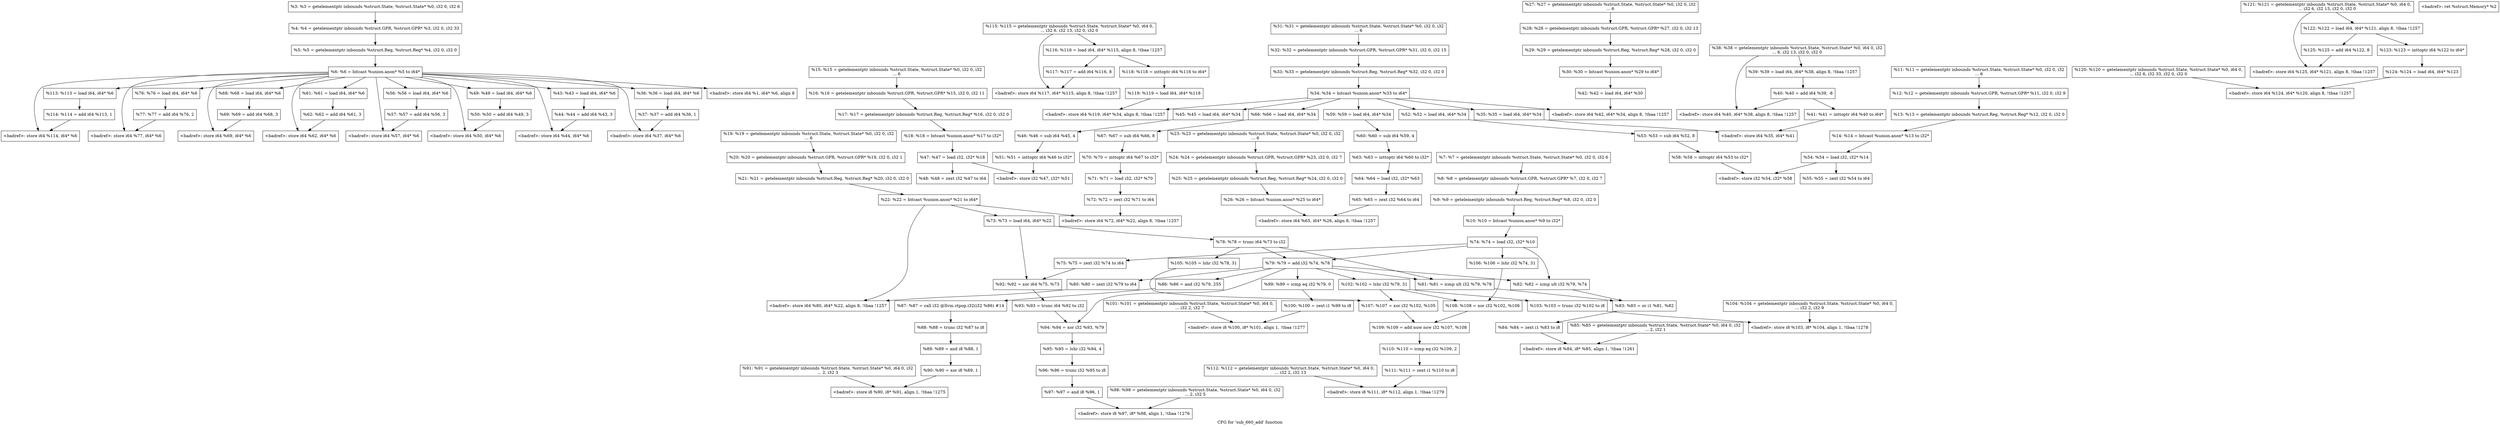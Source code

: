 digraph "CFG for 'sub_660_add' function" {
	label="CFG for 'sub_660_add' function";

	Node0x5617a6471128 [shape=record,label="{%3:  %3 = getelementptr inbounds %struct.State, %struct.State* %0, i32 0, i32 6}"];
	Node0x5617a6471128 -> Node0x5617a64711c8;
	Node0x5617a64711c8 [shape=record,label="{%4:  %4 = getelementptr inbounds %struct.GPR, %struct.GPR* %3, i32 0, i32 33}"];
	Node0x5617a64711c8 -> Node0x5617a64712b8;
	Node0x5617a64712b8 [shape=record,label="{%5:  %5 = getelementptr inbounds %struct.Reg, %struct.Reg* %4, i32 0, i32 0}"];
	Node0x5617a64712b8 -> Node0x5617a6471098;
	Node0x5617a6471098 [shape=record,label="{%6:  %6 = bitcast %union.anon* %5 to i64*}"];
	Node0x5617a6471098 -> Node0x5617a647b830;
	Node0x5617a6471098 -> Node0x5617a647b738;
	Node0x5617a6471098 -> Node0x5617a647a160;
	Node0x5617a6471098 -> Node0x5617a647a068;
	Node0x5617a6471098 -> Node0x5617a6479d40;
	Node0x5617a6471098 -> Node0x5617a6479c48;
	Node0x5617a6471098 -> Node0x5617a6479710;
	Node0x5617a6471098 -> Node0x5617a6479618;
	Node0x5617a6471098 -> Node0x5617a64793f0;
	Node0x5617a6471098 -> Node0x5617a64792f8;
	Node0x5617a6471098 -> Node0x5617a6479010;
	Node0x5617a6471098 -> Node0x5617a6478f18;
	Node0x5617a6471098 -> Node0x5617a6478c90;
	Node0x5617a6471098 -> Node0x5617a6478b98;
	Node0x5617a6471098 -> Node0x5617a64787a0;
	Node0x5617a6471098 -> Node0x5617a64786a8;
	Node0x5617a6471098 -> Node0x5617a6471340;
	Node0x5617a6471340 [shape=record,label="{\<badref\>:  store i64 %1, i64* %6, align 8}"];
	Node0x5617a64713d8 [shape=record,label="{%7:  %7 = getelementptr inbounds %struct.State, %struct.State* %0, i32 0, i32 6}"];
	Node0x5617a64713d8 -> Node0x5617a6471478;
	Node0x5617a6471478 [shape=record,label="{%8:  %8 = getelementptr inbounds %struct.GPR, %struct.GPR* %7, i32 0, i32 7}"];
	Node0x5617a6471478 -> Node0x5617a64715a8;
	Node0x5617a64715a8 [shape=record,label="{%9:  %9 = getelementptr inbounds %struct.Reg, %struct.Reg* %8, i32 0, i32 0}"];
	Node0x5617a64715a8 -> Node0x5617a6471618;
	Node0x5617a6471618 [shape=record,label="{%10:  %10 = bitcast %union.anon* %9 to i32*}"];
	Node0x5617a6471618 -> Node0x5617a6479fa8;
	Node0x5617a64716a8 [shape=record,label="{%11:  %11 = getelementptr inbounds %struct.State, %struct.State* %0, i32 0, i32\l... 6}"];
	Node0x5617a64716a8 -> Node0x5617a6471748;
	Node0x5617a6471748 [shape=record,label="{%12:  %12 = getelementptr inbounds %struct.GPR, %struct.GPR* %11, i32 0, i32 9}"];
	Node0x5617a6471748 -> Node0x5617a64717e8;
	Node0x5617a64717e8 [shape=record,label="{%13:  %13 = getelementptr inbounds %struct.Reg, %struct.Reg* %12, i32 0, i32 0}"];
	Node0x5617a64717e8 -> Node0x5617a6471858;
	Node0x5617a6471858 [shape=record,label="{%14:  %14 = bitcast %union.anon* %13 to i32*}"];
	Node0x5617a6471858 -> Node0x5617a6479238;
	Node0x5617a64718e8 [shape=record,label="{%15:  %15 = getelementptr inbounds %struct.State, %struct.State* %0, i32 0, i32\l... 6}"];
	Node0x5617a64718e8 -> Node0x5617a6471988;
	Node0x5617a6471988 [shape=record,label="{%16:  %16 = getelementptr inbounds %struct.GPR, %struct.GPR* %15, i32 0, i32 11}"];
	Node0x5617a6471988 -> Node0x5617a6471b38;
	Node0x5617a6471b38 [shape=record,label="{%17:  %17 = getelementptr inbounds %struct.Reg, %struct.Reg* %16, i32 0, i32 0}"];
	Node0x5617a6471b38 -> Node0x5617a6471ba8;
	Node0x5617a6471ba8 [shape=record,label="{%18:  %18 = bitcast %union.anon* %17 to i32*}"];
	Node0x5617a6471ba8 -> Node0x5617a6478e58;
	Node0x5617a6471c38 [shape=record,label="{%19:  %19 = getelementptr inbounds %struct.State, %struct.State* %0, i32 0, i32\l... 6}"];
	Node0x5617a6471c38 -> Node0x5617a6471cd8;
	Node0x5617a6471cd8 [shape=record,label="{%20:  %20 = getelementptr inbounds %struct.GPR, %struct.GPR* %19, i32 0, i32 1}"];
	Node0x5617a6471cd8 -> Node0x5617a6477e08;
	Node0x5617a6477e08 [shape=record,label="{%21:  %21 = getelementptr inbounds %struct.Reg, %struct.Reg* %20, i32 0, i32 0}"];
	Node0x5617a6477e08 -> Node0x5617a64714e8;
	Node0x5617a64714e8 [shape=record,label="{%22:  %22 = bitcast %union.anon* %21 to i64*}"];
	Node0x5617a64714e8 -> Node0x5617a647a320;
	Node0x5617a64714e8 -> Node0x5617a6479f48;
	Node0x5617a64714e8 -> Node0x5617a6479ee0;
	Node0x5617a6477ea8 [shape=record,label="{%23:  %23 = getelementptr inbounds %struct.State, %struct.State* %0, i32 0, i32\l... 6}"];
	Node0x5617a6477ea8 -> Node0x5617a6477f48;
	Node0x5617a6477f48 [shape=record,label="{%24:  %24 = getelementptr inbounds %struct.GPR, %struct.GPR* %23, i32 0, i32 7}"];
	Node0x5617a6477f48 -> Node0x5617a6477fe8;
	Node0x5617a6477fe8 [shape=record,label="{%25:  %25 = getelementptr inbounds %struct.Reg, %struct.Reg* %24, i32 0, i32 0}"];
	Node0x5617a6477fe8 -> Node0x5617a6478058;
	Node0x5617a6478058 [shape=record,label="{%26:  %26 = bitcast %union.anon* %25 to i64*}"];
	Node0x5617a6478058 -> Node0x5617a64784b0;
	Node0x5617a64780e8 [shape=record,label="{%27:  %27 = getelementptr inbounds %struct.State, %struct.State* %0, i32 0, i32\l... 6}"];
	Node0x5617a64780e8 -> Node0x5617a6478188;
	Node0x5617a6478188 [shape=record,label="{%28:  %28 = getelementptr inbounds %struct.GPR, %struct.GPR* %27, i32 0, i32 13}"];
	Node0x5617a6478188 -> Node0x5617a6478228;
	Node0x5617a6478228 [shape=record,label="{%29:  %29 = getelementptr inbounds %struct.Reg, %struct.Reg* %28, i32 0, i32 0}"];
	Node0x5617a6478228 -> Node0x5617a6478298;
	Node0x5617a6478298 [shape=record,label="{%30:  %30 = bitcast %union.anon* %29 to i64*}"];
	Node0x5617a6478298 -> Node0x5617a6478b38;
	Node0x5617a6478328 [shape=record,label="{%31:  %31 = getelementptr inbounds %struct.State, %struct.State* %0, i32 0, i32\l... 6}"];
	Node0x5617a6478328 -> Node0x5617a64783c8;
	Node0x5617a64783c8 [shape=record,label="{%32:  %32 = getelementptr inbounds %struct.GPR, %struct.GPR* %31, i32 0, i32 15}"];
	Node0x5617a64783c8 -> Node0x5617a6471a28;
	Node0x5617a6471a28 [shape=record,label="{%33:  %33 = getelementptr inbounds %struct.Reg, %struct.Reg* %32, i32 0, i32 0}"];
	Node0x5617a6471a28 -> Node0x5617a6471a98;
	Node0x5617a6471a98 [shape=record,label="{%34:  %34 = bitcast %union.anon* %33 to i64*}"];
	Node0x5617a6471a98 -> Node0x5617a647bb40;
	Node0x5617a6471a98 -> Node0x5617a6478518;
	Node0x5617a6471a98 -> Node0x5617a6479538;
	Node0x5617a6471a98 -> Node0x5617a6479158;
	Node0x5617a6471a98 -> Node0x5617a6478d78;
	Node0x5617a6471a98 -> Node0x5617a6478d10;
	Node0x5617a6471a98 -> Node0x5617a6478648;
	Node0x5617a6478648 [shape=record,label="{%35:  %35 = load i64, i64* %34}"];
	Node0x5617a6478648 -> Node0x5617a6478a50;
	Node0x5617a64786a8 [shape=record,label="{%36:  %36 = load i64, i64* %6}"];
	Node0x5617a64786a8 -> Node0x5617a6478720;
	Node0x5617a6478720 [shape=record,label="{%37:  %37 = add i64 %36, 1}"];
	Node0x5617a6478720 -> Node0x5617a64787a0;
	Node0x5617a64787a0 [shape=record,label="{\<badref\>:  store i64 %37, i64* %6}"];
	Node0x5617a6478880 [shape=record,label="{%38:  %38 = getelementptr inbounds %struct.State, %struct.State* %0, i64 0, i32\l... 6, i32 13, i32 0, i32 0}"];
	Node0x5617a6478880 -> Node0x5617a6478ad0;
	Node0x5617a6478880 -> Node0x5617a64788f8;
	Node0x5617a64788f8 [shape=record,label="{%39:  %39 = load i64, i64* %38, align 8, !tbaa !1257}"];
	Node0x5617a64788f8 -> Node0x5617a6478970;
	Node0x5617a6478970 [shape=record,label="{%40:  %40 = add i64 %39, -8}"];
	Node0x5617a6478970 -> Node0x5617a6478ad0;
	Node0x5617a6478970 -> Node0x5617a64789d8;
	Node0x5617a64789d8 [shape=record,label="{%41:  %41 = inttoptr i64 %40 to i64*}"];
	Node0x5617a64789d8 -> Node0x5617a6478a50;
	Node0x5617a6478a50 [shape=record,label="{\<badref\>:  store i64 %35, i64* %41}"];
	Node0x5617a6478ad0 [shape=record,label="{\<badref\>:  store i64 %40, i64* %38, align 8, !tbaa !1257}"];
	Node0x5617a6478b38 [shape=record,label="{%42:  %42 = load i64, i64* %30}"];
	Node0x5617a6478b38 -> Node0x5617a6478d10;
	Node0x5617a6478b98 [shape=record,label="{%43:  %43 = load i64, i64* %6}"];
	Node0x5617a6478b98 -> Node0x5617a6478c10;
	Node0x5617a6478c10 [shape=record,label="{%44:  %44 = add i64 %43, 3}"];
	Node0x5617a6478c10 -> Node0x5617a6478c90;
	Node0x5617a6478c90 [shape=record,label="{\<badref\>:  store i64 %44, i64* %6}"];
	Node0x5617a6478d10 [shape=record,label="{\<badref\>:  store i64 %42, i64* %34, align 8, !tbaa !1257}"];
	Node0x5617a6478d78 [shape=record,label="{%45:  %45 = load i64, i64* %34}"];
	Node0x5617a6478d78 -> Node0x5617a6478df0;
	Node0x5617a6478df0 [shape=record,label="{%46:  %46 = sub i64 %45, 4}"];
	Node0x5617a6478df0 -> Node0x5617a6479078;
	Node0x5617a6478e58 [shape=record,label="{%47:  %47 = load i32, i32* %18}"];
	Node0x5617a6478e58 -> Node0x5617a64790f0;
	Node0x5617a6478e58 -> Node0x5617a6478eb8;
	Node0x5617a6478eb8 [shape=record,label="{%48:  %48 = zext i32 %47 to i64}"];
	Node0x5617a6478f18 [shape=record,label="{%49:  %49 = load i64, i64* %6}"];
	Node0x5617a6478f18 -> Node0x5617a6478f90;
	Node0x5617a6478f90 [shape=record,label="{%50:  %50 = add i64 %49, 3}"];
	Node0x5617a6478f90 -> Node0x5617a6479010;
	Node0x5617a6479010 [shape=record,label="{\<badref\>:  store i64 %50, i64* %6}"];
	Node0x5617a6479078 [shape=record,label="{%51:  %51 = inttoptr i64 %46 to i32*}"];
	Node0x5617a6479078 -> Node0x5617a64790f0;
	Node0x5617a64790f0 [shape=record,label="{\<badref\>:  store i32 %47, i32* %51}"];
	Node0x5617a6479158 [shape=record,label="{%52:  %52 = load i64, i64* %34}"];
	Node0x5617a6479158 -> Node0x5617a64791d0;
	Node0x5617a64791d0 [shape=record,label="{%53:  %53 = sub i64 %52, 8}"];
	Node0x5617a64791d0 -> Node0x5617a6479458;
	Node0x5617a6479238 [shape=record,label="{%54:  %54 = load i32, i32* %14}"];
	Node0x5617a6479238 -> Node0x5617a64794d0;
	Node0x5617a6479238 -> Node0x5617a6479298;
	Node0x5617a6479298 [shape=record,label="{%55:  %55 = zext i32 %54 to i64}"];
	Node0x5617a64792f8 [shape=record,label="{%56:  %56 = load i64, i64* %6}"];
	Node0x5617a64792f8 -> Node0x5617a6479370;
	Node0x5617a6479370 [shape=record,label="{%57:  %57 = add i64 %56, 3}"];
	Node0x5617a6479370 -> Node0x5617a64793f0;
	Node0x5617a64793f0 [shape=record,label="{\<badref\>:  store i64 %57, i64* %6}"];
	Node0x5617a6479458 [shape=record,label="{%58:  %58 = inttoptr i64 %53 to i32*}"];
	Node0x5617a6479458 -> Node0x5617a64794d0;
	Node0x5617a64794d0 [shape=record,label="{\<badref\>:  store i32 %54, i32* %58}"];
	Node0x5617a6479538 [shape=record,label="{%59:  %59 = load i64, i64* %34}"];
	Node0x5617a6479538 -> Node0x5617a64795b0;
	Node0x5617a64795b0 [shape=record,label="{%60:  %60 = sub i64 %59, 4}"];
	Node0x5617a64795b0 -> Node0x5617a6479778;
	Node0x5617a6479618 [shape=record,label="{%61:  %61 = load i64, i64* %6}"];
	Node0x5617a6479618 -> Node0x5617a6479690;
	Node0x5617a6479690 [shape=record,label="{%62:  %62 = add i64 %61, 3}"];
	Node0x5617a6479690 -> Node0x5617a6479710;
	Node0x5617a6479710 [shape=record,label="{\<badref\>:  store i64 %62, i64* %6}"];
	Node0x5617a6479778 [shape=record,label="{%63:  %63 = inttoptr i64 %60 to i32*}"];
	Node0x5617a6479778 -> Node0x5617a64797d8;
	Node0x5617a64797d8 [shape=record,label="{%64:  %64 = load i32, i32* %63}"];
	Node0x5617a64797d8 -> Node0x5617a6478438;
	Node0x5617a6478438 [shape=record,label="{%65:  %65 = zext i32 %64 to i64}"];
	Node0x5617a6478438 -> Node0x5617a64784b0;
	Node0x5617a64784b0 [shape=record,label="{\<badref\>:  store i64 %65, i64* %26, align 8, !tbaa !1257}"];
	Node0x5617a6478518 [shape=record,label="{%66:  %66 = load i64, i64* %34}"];
	Node0x5617a6478518 -> Node0x5617a6478590;
	Node0x5617a6478590 [shape=record,label="{%67:  %67 = sub i64 %66, 8}"];
	Node0x5617a6478590 -> Node0x5617a6479da8;
	Node0x5617a6479c48 [shape=record,label="{%68:  %68 = load i64, i64* %6}"];
	Node0x5617a6479c48 -> Node0x5617a6479cc0;
	Node0x5617a6479cc0 [shape=record,label="{%69:  %69 = add i64 %68, 3}"];
	Node0x5617a6479cc0 -> Node0x5617a6479d40;
	Node0x5617a6479d40 [shape=record,label="{\<badref\>:  store i64 %69, i64* %6}"];
	Node0x5617a6479da8 [shape=record,label="{%70:  %70 = inttoptr i64 %67 to i32*}"];
	Node0x5617a6479da8 -> Node0x5617a6479e08;
	Node0x5617a6479e08 [shape=record,label="{%71:  %71 = load i32, i32* %70}"];
	Node0x5617a6479e08 -> Node0x5617a6479e68;
	Node0x5617a6479e68 [shape=record,label="{%72:  %72 = zext i32 %71 to i64}"];
	Node0x5617a6479e68 -> Node0x5617a6479ee0;
	Node0x5617a6479ee0 [shape=record,label="{\<badref\>:  store i64 %72, i64* %22, align 8, !tbaa !1257}"];
	Node0x5617a6479f48 [shape=record,label="{%73:  %73 = load i64, i64* %22}"];
	Node0x5617a6479f48 -> Node0x5617a647aa70;
	Node0x5617a6479f48 -> Node0x5617a647a1c8;
	Node0x5617a6479fa8 [shape=record,label="{%74:  %74 = load i32, i32* %10}"];
	Node0x5617a6479fa8 -> Node0x5617a647b330;
	Node0x5617a6479fa8 -> Node0x5617a647a420;
	Node0x5617a6479fa8 -> Node0x5617a647a240;
	Node0x5617a6479fa8 -> Node0x5617a647a008;
	Node0x5617a647a008 [shape=record,label="{%75:  %75 = zext i32 %74 to i64}"];
	Node0x5617a647a008 -> Node0x5617a647aa70;
	Node0x5617a647a068 [shape=record,label="{%76:  %76 = load i64, i64* %6}"];
	Node0x5617a647a068 -> Node0x5617a647a0e0;
	Node0x5617a647a0e0 [shape=record,label="{%77:  %77 = add i64 %76, 2}"];
	Node0x5617a647a0e0 -> Node0x5617a647a160;
	Node0x5617a647a160 [shape=record,label="{\<badref\>:  store i64 %77, i64* %6}"];
	Node0x5617a647a1c8 [shape=record,label="{%78:  %78 = trunc i64 %73 to i32}"];
	Node0x5617a647a1c8 -> Node0x5617a647b2b0;
	Node0x5617a647a1c8 -> Node0x5617a647a3a0;
	Node0x5617a647a1c8 -> Node0x5617a647a240;
	Node0x5617a647a240 [shape=record,label="{%79:  %79 = add i32 %74, %78}"];
	Node0x5617a647a240 -> Node0x5617a647b090;
	Node0x5617a647a240 -> Node0x5617a647ae70;
	Node0x5617a647a240 -> Node0x5617a647ab50;
	Node0x5617a647a240 -> Node0x5617a647a6c0;
	Node0x5617a647a240 -> Node0x5617a647a420;
	Node0x5617a647a240 -> Node0x5617a647a3a0;
	Node0x5617a647a240 -> Node0x5617a647a2a8;
	Node0x5617a647a2a8 [shape=record,label="{%80:  %80 = zext i32 %79 to i64}"];
	Node0x5617a647a2a8 -> Node0x5617a647a320;
	Node0x5617a647a320 [shape=record,label="{\<badref\>:  store i64 %80, i64* %22, align 8, !tbaa !1257}"];
	Node0x5617a647a3a0 [shape=record,label="{%81:  %81 = icmp ult i32 %79, %78}"];
	Node0x5617a647a3a0 -> Node0x5617a647a4a0;
	Node0x5617a647a420 [shape=record,label="{%82:  %82 = icmp ult i32 %79, %74}"];
	Node0x5617a647a420 -> Node0x5617a647a4a0;
	Node0x5617a647a4a0 [shape=record,label="{%83:  %83 = or i1 %81, %82}"];
	Node0x5617a647a4a0 -> Node0x5617a647a508;
	Node0x5617a647a508 [shape=record,label="{%84:  %84 = zext i1 %83 to i8}"];
	Node0x5617a647a508 -> Node0x5617a647a640;
	Node0x5617a647a5b0 [shape=record,label="{%85:  %85 = getelementptr inbounds %struct.State, %struct.State* %0, i64 0, i32\l... 2, i32 1}"];
	Node0x5617a647a5b0 -> Node0x5617a647a640;
	Node0x5617a647a640 [shape=record,label="{\<badref\>:  store i8 %84, i8* %85, align 1, !tbaa !1261}"];
	Node0x5617a647a6c0 [shape=record,label="{%86:  %86 = and i32 %79, 255}"];
	Node0x5617a647a6c0 -> Node0x5617a647a740;
	Node0x5617a647a740 [shape=record,label="{%87:  %87 = call i32 @llvm.ctpop.i32(i32 %86) #14}"];
	Node0x5617a647a740 -> Node0x5617a647a7b8;
	Node0x5617a647a7b8 [shape=record,label="{%88:  %88 = trunc i32 %87 to i8}"];
	Node0x5617a647a7b8 -> Node0x5617a647a830;
	Node0x5617a647a830 [shape=record,label="{%89:  %89 = and i8 %88, 1}"];
	Node0x5617a647a830 -> Node0x5617a647a8b0;
	Node0x5617a647a8b0 [shape=record,label="{%90:  %90 = xor i8 %89, 1}"];
	Node0x5617a647a8b0 -> Node0x5617a647a9f0;
	Node0x5617a647a960 [shape=record,label="{%91:  %91 = getelementptr inbounds %struct.State, %struct.State* %0, i64 0, i32\l... 2, i32 3}"];
	Node0x5617a647a960 -> Node0x5617a647a9f0;
	Node0x5617a647a9f0 [shape=record,label="{\<badref\>:  store i8 %90, i8* %91, align 1, !tbaa !1275}"];
	Node0x5617a647aa70 [shape=record,label="{%92:  %92 = xor i64 %75, %73}"];
	Node0x5617a647aa70 -> Node0x5617a647aad8;
	Node0x5617a647aad8 [shape=record,label="{%93:  %93 = trunc i64 %92 to i32}"];
	Node0x5617a647aad8 -> Node0x5617a647ab50;
	Node0x5617a647ab50 [shape=record,label="{%94:  %94 = xor i32 %93, %79}"];
	Node0x5617a647ab50 -> Node0x5617a647abd0;
	Node0x5617a647abd0 [shape=record,label="{%95:  %95 = lshr i32 %94, 4}"];
	Node0x5617a647abd0 -> Node0x5617a647ac38;
	Node0x5617a647ac38 [shape=record,label="{%96:  %96 = trunc i32 %95 to i8}"];
	Node0x5617a647ac38 -> Node0x5617a647acb0;
	Node0x5617a647acb0 [shape=record,label="{%97:  %97 = and i8 %96, 1}"];
	Node0x5617a647acb0 -> Node0x5617a647adf0;
	Node0x5617a647ad60 [shape=record,label="{%98:  %98 = getelementptr inbounds %struct.State, %struct.State* %0, i64 0, i32\l... 2, i32 5}"];
	Node0x5617a647ad60 -> Node0x5617a647adf0;
	Node0x5617a647adf0 [shape=record,label="{\<badref\>:  store i8 %97, i8* %98, align 1, !tbaa !1276}"];
	Node0x5617a647ae70 [shape=record,label="{%99:  %99 = icmp eq i32 %79, 0}"];
	Node0x5617a647ae70 -> Node0x5617a647aed8;
	Node0x5617a647aed8 [shape=record,label="{%100:  %100 = zext i1 %99 to i8}"];
	Node0x5617a647aed8 -> Node0x5617a647b010;
	Node0x5617a647af80 [shape=record,label="{%101:  %101 = getelementptr inbounds %struct.State, %struct.State* %0, i64 0,\l... i32 2, i32 7}"];
	Node0x5617a647af80 -> Node0x5617a647b010;
	Node0x5617a647b010 [shape=record,label="{\<badref\>:  store i8 %100, i8* %101, align 1, !tbaa !1277}"];
	Node0x5617a647b090 [shape=record,label="{%102:  %102 = lshr i32 %79, 31}"];
	Node0x5617a647b090 -> Node0x5617a647b430;
	Node0x5617a647b090 -> Node0x5617a647b3b0;
	Node0x5617a647b090 -> Node0x5617a647b0f8;
	Node0x5617a647b0f8 [shape=record,label="{%103:  %103 = trunc i32 %102 to i8}"];
	Node0x5617a647b0f8 -> Node0x5617a647b230;
	Node0x5617a647b1a0 [shape=record,label="{%104:  %104 = getelementptr inbounds %struct.State, %struct.State* %0, i64 0,\l... i32 2, i32 9}"];
	Node0x5617a647b1a0 -> Node0x5617a647b230;
	Node0x5617a647b230 [shape=record,label="{\<badref\>:  store i8 %103, i8* %104, align 1, !tbaa !1278}"];
	Node0x5617a647b2b0 [shape=record,label="{%105:  %105 = lshr i32 %78, 31}"];
	Node0x5617a647b2b0 -> Node0x5617a647b3b0;
	Node0x5617a647b330 [shape=record,label="{%106:  %106 = lshr i32 %74, 31}"];
	Node0x5617a647b330 -> Node0x5617a647b430;
	Node0x5617a647b3b0 [shape=record,label="{%107:  %107 = xor i32 %102, %105}"];
	Node0x5617a647b3b0 -> Node0x5617a647b4b0;
	Node0x5617a647b430 [shape=record,label="{%108:  %108 = xor i32 %102, %106}"];
	Node0x5617a647b430 -> Node0x5617a647b4b0;
	Node0x5617a647b4b0 [shape=record,label="{%109:  %109 = add nuw nsw i32 %107, %108}"];
	Node0x5617a647b4b0 -> Node0x5617a647b530;
	Node0x5617a647b530 [shape=record,label="{%110:  %110 = icmp eq i32 %109, 2}"];
	Node0x5617a647b530 -> Node0x5617a647b598;
	Node0x5617a647b598 [shape=record,label="{%111:  %111 = zext i1 %110 to i8}"];
	Node0x5617a647b598 -> Node0x5617a647b6d0;
	Node0x5617a647b640 [shape=record,label="{%112:  %112 = getelementptr inbounds %struct.State, %struct.State* %0, i64 0,\l... i32 2, i32 13}"];
	Node0x5617a647b640 -> Node0x5617a647b6d0;
	Node0x5617a647b6d0 [shape=record,label="{\<badref\>:  store i8 %111, i8* %112, align 1, !tbaa !1279}"];
	Node0x5617a647b738 [shape=record,label="{%113:  %113 = load i64, i64* %6}"];
	Node0x5617a647b738 -> Node0x5617a647b7b0;
	Node0x5617a647b7b0 [shape=record,label="{%114:  %114 = add i64 %113, 1}"];
	Node0x5617a647b7b0 -> Node0x5617a647b830;
	Node0x5617a647b830 [shape=record,label="{\<badref\>:  store i64 %114, i64* %6}"];
	Node0x5617a647b910 [shape=record,label="{%115:  %115 = getelementptr inbounds %struct.State, %struct.State* %0, i64 0,\l... i32 6, i32 13, i32 0, i32 0}"];
	Node0x5617a647b910 -> Node0x5617a647bbc0;
	Node0x5617a647b910 -> Node0x5617a647b988;
	Node0x5617a647b988 [shape=record,label="{%116:  %116 = load i64, i64* %115, align 8, !tbaa !1257}"];
	Node0x5617a647b988 -> Node0x5617a647ba68;
	Node0x5617a647b988 -> Node0x5617a647ba00;
	Node0x5617a647ba00 [shape=record,label="{%117:  %117 = add i64 %116, 8}"];
	Node0x5617a647ba00 -> Node0x5617a647bbc0;
	Node0x5617a647ba68 [shape=record,label="{%118:  %118 = inttoptr i64 %116 to i64*}"];
	Node0x5617a647ba68 -> Node0x5617a647bac8;
	Node0x5617a647bac8 [shape=record,label="{%119:  %119 = load i64, i64* %118}"];
	Node0x5617a647bac8 -> Node0x5617a647bb40;
	Node0x5617a647bb40 [shape=record,label="{\<badref\>:  store i64 %119, i64* %34, align 8, !tbaa !1257}"];
	Node0x5617a647bbc0 [shape=record,label="{\<badref\>:  store i64 %117, i64* %115, align 8, !tbaa !1257}"];
	Node0x5617a647bca0 [shape=record,label="{%120:  %120 = getelementptr inbounds %struct.State, %struct.State* %0, i64 0,\l... i32 6, i32 33, i32 0, i32 0}"];
	Node0x5617a647bca0 -> Node0x5617a647bf40;
	Node0x5617a647bd90 [shape=record,label="{%121:  %121 = getelementptr inbounds %struct.State, %struct.State* %0, i64 0,\l... i32 6, i32 13, i32 0, i32 0}"];
	Node0x5617a647bd90 -> Node0x5617a647c040;
	Node0x5617a647bd90 -> Node0x5617a647be08;
	Node0x5617a647be08 [shape=record,label="{%122:  %122 = load i64, i64* %121, align 8, !tbaa !1257}"];
	Node0x5617a647be08 -> Node0x5617a647bfc0;
	Node0x5617a647be08 -> Node0x5617a647be68;
	Node0x5617a647be68 [shape=record,label="{%123:  %123 = inttoptr i64 %122 to i64*}"];
	Node0x5617a647be68 -> Node0x5617a647bec8;
	Node0x5617a647bec8 [shape=record,label="{%124:  %124 = load i64, i64* %123}"];
	Node0x5617a647bec8 -> Node0x5617a647bf40;
	Node0x5617a647bf40 [shape=record,label="{\<badref\>:  store i64 %124, i64* %120, align 8, !tbaa !1257}"];
	Node0x5617a647bfc0 [shape=record,label="{%125:  %125 = add i64 %122, 8}"];
	Node0x5617a647bfc0 -> Node0x5617a647c040;
	Node0x5617a647c040 [shape=record,label="{\<badref\>:  store i64 %125, i64* %121, align 8, !tbaa !1257}"];
	Node0x5617a646e718 [shape=record,label="{\<badref\>:  ret %struct.Memory* %2}"];
}
